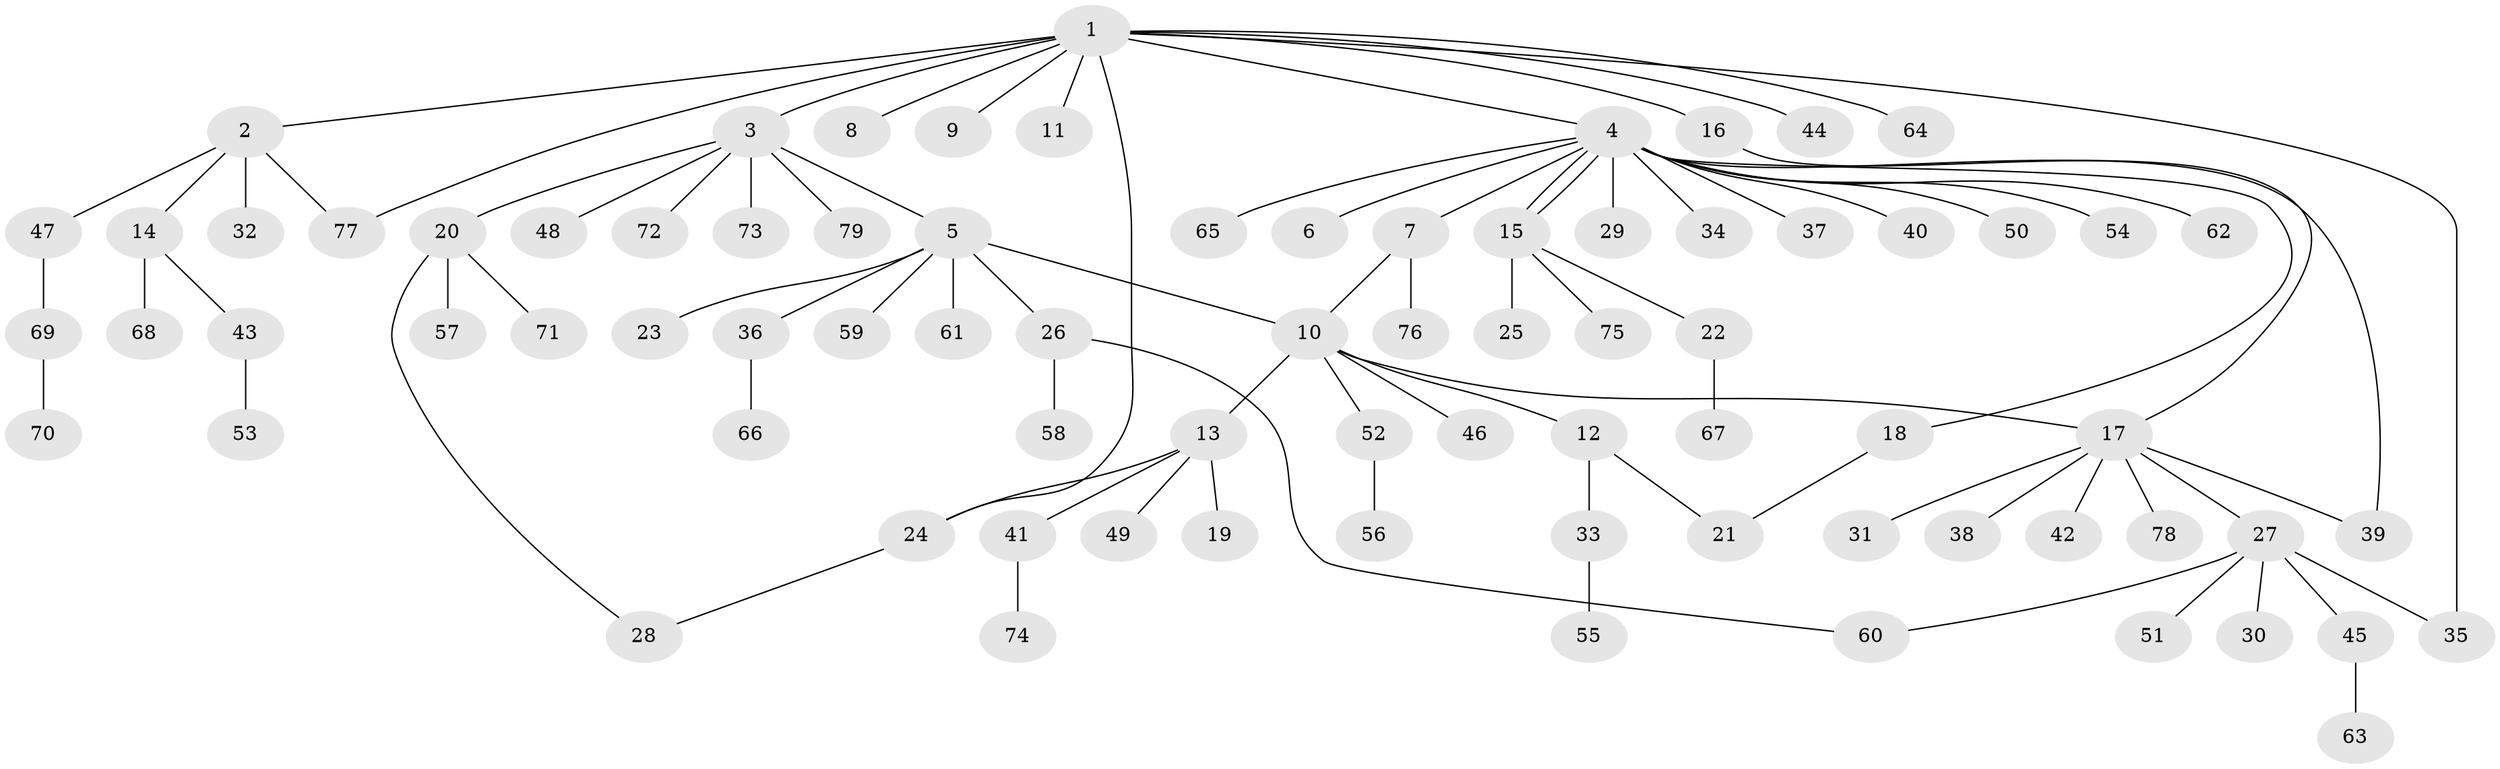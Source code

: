 // coarse degree distribution, {6: 0.08333333333333333, 4: 0.16666666666666666, 3: 0.16666666666666666, 2: 0.25, 5: 0.041666666666666664, 1: 0.2916666666666667}
// Generated by graph-tools (version 1.1) at 2025/50/03/04/25 22:50:34]
// undirected, 79 vertices, 88 edges
graph export_dot {
  node [color=gray90,style=filled];
  1;
  2;
  3;
  4;
  5;
  6;
  7;
  8;
  9;
  10;
  11;
  12;
  13;
  14;
  15;
  16;
  17;
  18;
  19;
  20;
  21;
  22;
  23;
  24;
  25;
  26;
  27;
  28;
  29;
  30;
  31;
  32;
  33;
  34;
  35;
  36;
  37;
  38;
  39;
  40;
  41;
  42;
  43;
  44;
  45;
  46;
  47;
  48;
  49;
  50;
  51;
  52;
  53;
  54;
  55;
  56;
  57;
  58;
  59;
  60;
  61;
  62;
  63;
  64;
  65;
  66;
  67;
  68;
  69;
  70;
  71;
  72;
  73;
  74;
  75;
  76;
  77;
  78;
  79;
  1 -- 2;
  1 -- 3;
  1 -- 4;
  1 -- 8;
  1 -- 9;
  1 -- 11;
  1 -- 16;
  1 -- 24;
  1 -- 35;
  1 -- 44;
  1 -- 64;
  1 -- 77;
  2 -- 14;
  2 -- 32;
  2 -- 47;
  2 -- 77;
  3 -- 5;
  3 -- 20;
  3 -- 48;
  3 -- 72;
  3 -- 73;
  3 -- 79;
  4 -- 6;
  4 -- 7;
  4 -- 15;
  4 -- 15;
  4 -- 18;
  4 -- 29;
  4 -- 34;
  4 -- 37;
  4 -- 39;
  4 -- 40;
  4 -- 50;
  4 -- 54;
  4 -- 62;
  4 -- 65;
  5 -- 10;
  5 -- 23;
  5 -- 26;
  5 -- 36;
  5 -- 59;
  5 -- 61;
  7 -- 10;
  7 -- 76;
  10 -- 12;
  10 -- 13;
  10 -- 17;
  10 -- 46;
  10 -- 52;
  12 -- 21;
  12 -- 33;
  13 -- 19;
  13 -- 24;
  13 -- 41;
  13 -- 49;
  14 -- 43;
  14 -- 68;
  15 -- 22;
  15 -- 25;
  15 -- 75;
  16 -- 17;
  17 -- 27;
  17 -- 31;
  17 -- 38;
  17 -- 39;
  17 -- 42;
  17 -- 78;
  18 -- 21;
  20 -- 28;
  20 -- 57;
  20 -- 71;
  22 -- 67;
  24 -- 28;
  26 -- 58;
  26 -- 60;
  27 -- 30;
  27 -- 35;
  27 -- 45;
  27 -- 51;
  27 -- 60;
  33 -- 55;
  36 -- 66;
  41 -- 74;
  43 -- 53;
  45 -- 63;
  47 -- 69;
  52 -- 56;
  69 -- 70;
}

